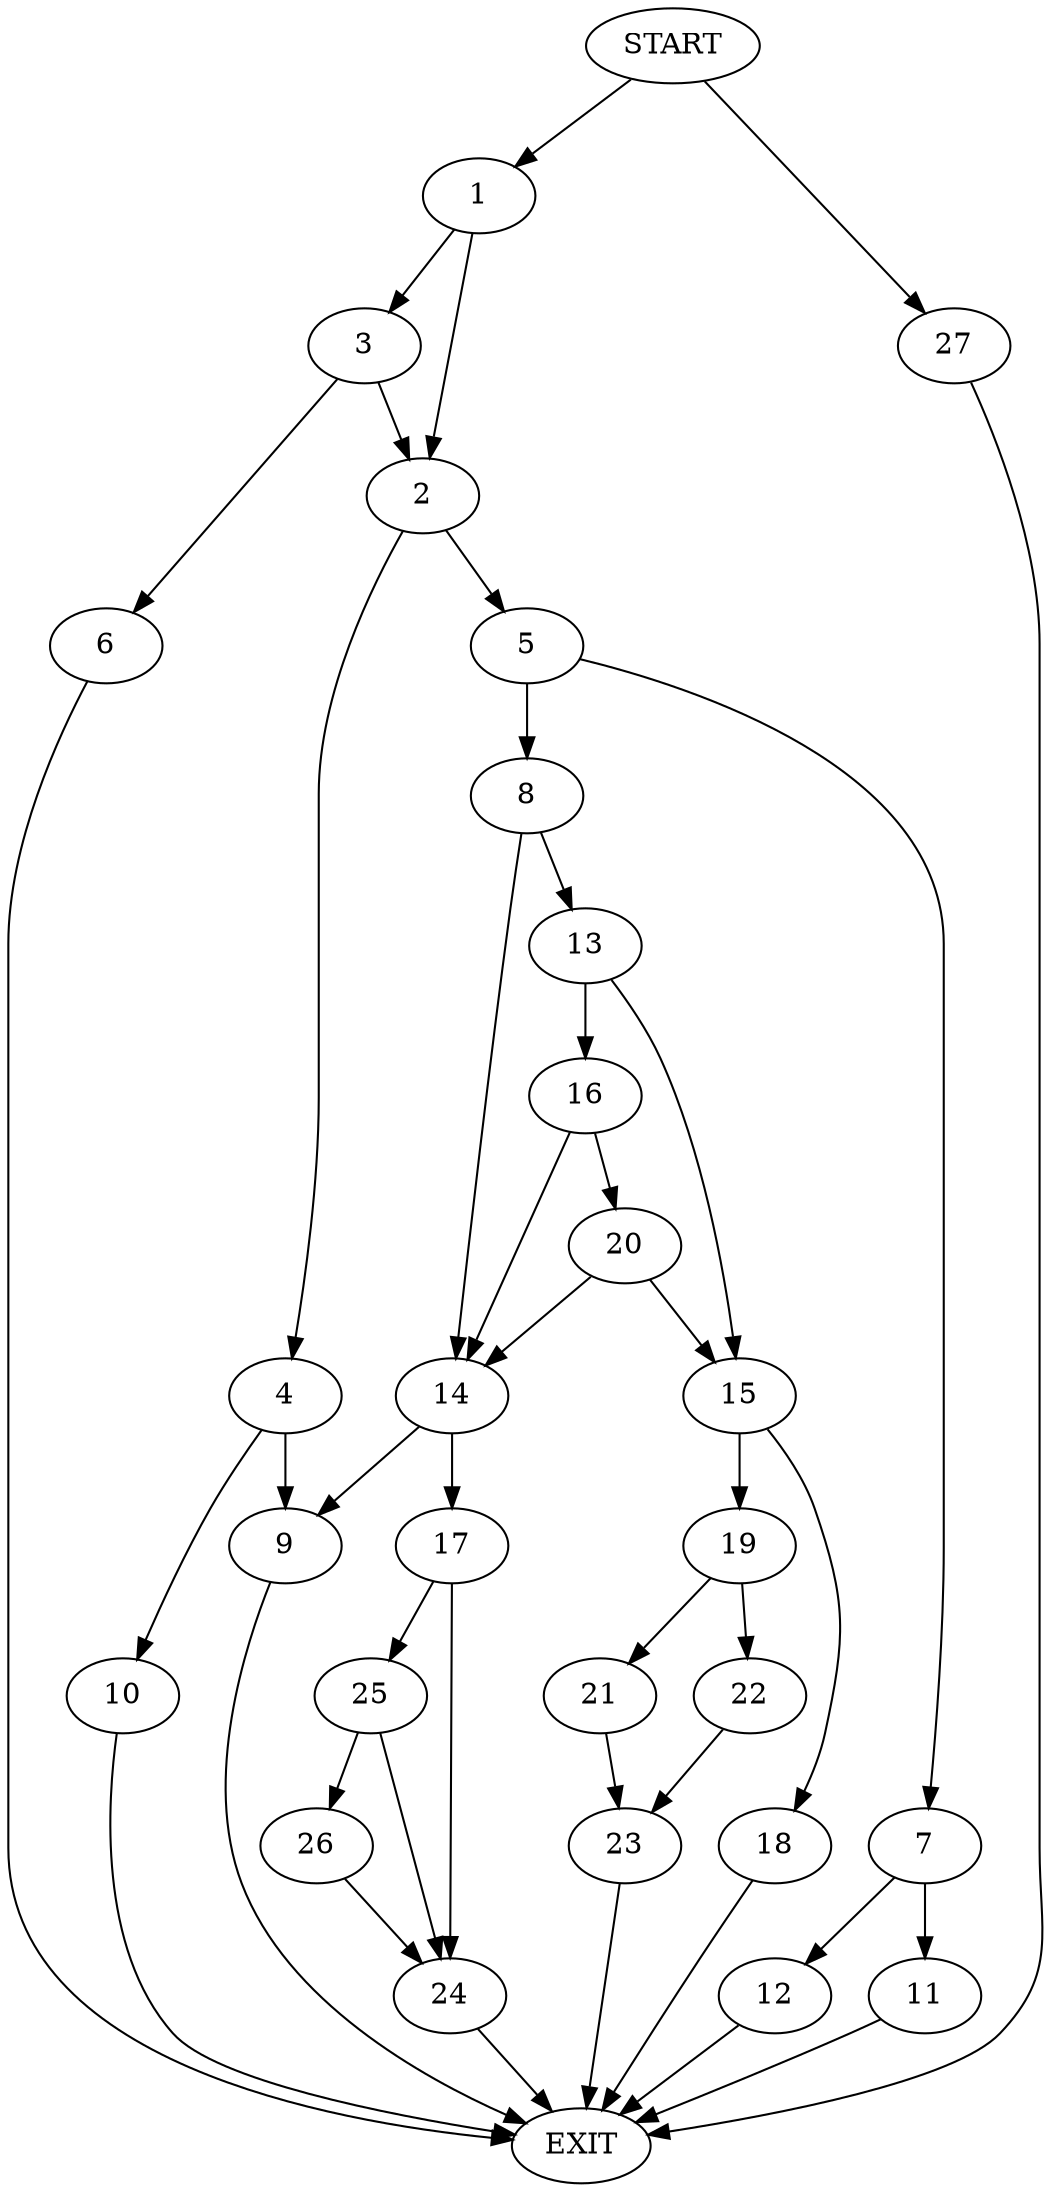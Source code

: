 digraph {
0 [label="START"]
28 [label="EXIT"]
0 -> 1
1 -> 2
1 -> 3
2 -> 4
2 -> 5
3 -> 2
3 -> 6
6 -> 28
5 -> 7
5 -> 8
4 -> 9
4 -> 10
10 -> 28
9 -> 28
7 -> 11
7 -> 12
8 -> 13
8 -> 14
12 -> 28
11 -> 28
13 -> 15
13 -> 16
14 -> 9
14 -> 17
15 -> 18
15 -> 19
16 -> 20
16 -> 14
20 -> 15
20 -> 14
19 -> 21
19 -> 22
18 -> 28
22 -> 23
21 -> 23
23 -> 28
17 -> 24
17 -> 25
24 -> 28
25 -> 24
25 -> 26
26 -> 24
0 -> 27
27 -> 28
}
